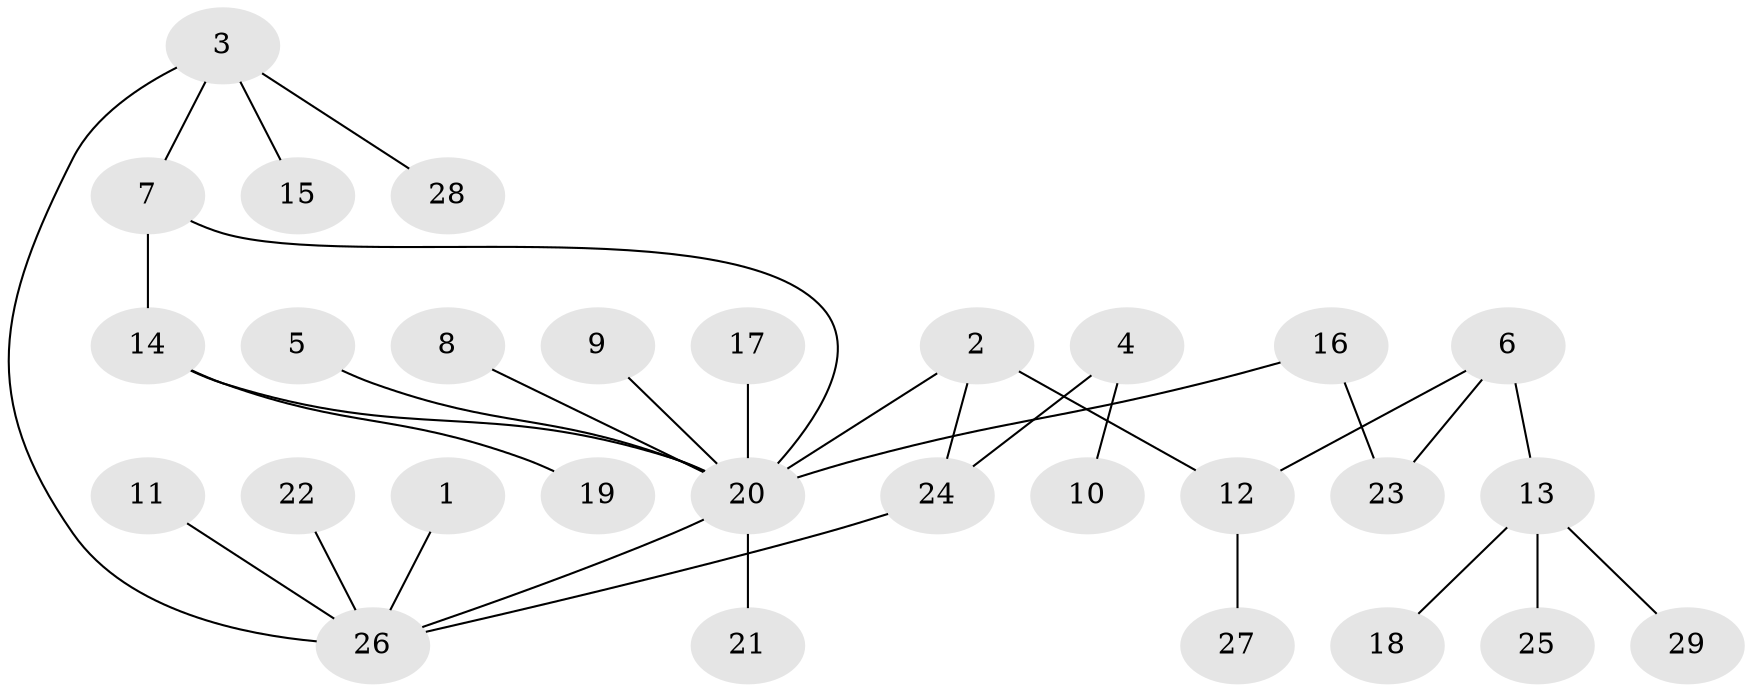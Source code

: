 // original degree distribution, {12: 0.017543859649122806, 3: 0.10526315789473684, 8: 0.017543859649122806, 5: 0.07017543859649122, 1: 0.631578947368421, 4: 0.05263157894736842, 2: 0.08771929824561403, 6: 0.017543859649122806}
// Generated by graph-tools (version 1.1) at 2025/01/03/09/25 03:01:55]
// undirected, 29 vertices, 32 edges
graph export_dot {
graph [start="1"]
  node [color=gray90,style=filled];
  1;
  2;
  3;
  4;
  5;
  6;
  7;
  8;
  9;
  10;
  11;
  12;
  13;
  14;
  15;
  16;
  17;
  18;
  19;
  20;
  21;
  22;
  23;
  24;
  25;
  26;
  27;
  28;
  29;
  1 -- 26 [weight=1.0];
  2 -- 12 [weight=1.0];
  2 -- 20 [weight=1.0];
  2 -- 24 [weight=1.0];
  3 -- 7 [weight=1.0];
  3 -- 15 [weight=1.0];
  3 -- 26 [weight=1.0];
  3 -- 28 [weight=1.0];
  4 -- 10 [weight=1.0];
  4 -- 24 [weight=1.0];
  5 -- 20 [weight=1.0];
  6 -- 12 [weight=1.0];
  6 -- 13 [weight=2.0];
  6 -- 23 [weight=1.0];
  7 -- 14 [weight=1.0];
  7 -- 20 [weight=1.0];
  8 -- 20 [weight=1.0];
  9 -- 20 [weight=1.0];
  11 -- 26 [weight=1.0];
  12 -- 27 [weight=1.0];
  13 -- 18 [weight=1.0];
  13 -- 25 [weight=1.0];
  13 -- 29 [weight=1.0];
  14 -- 19 [weight=1.0];
  14 -- 20 [weight=1.0];
  16 -- 20 [weight=1.0];
  16 -- 23 [weight=1.0];
  17 -- 20 [weight=1.0];
  20 -- 21 [weight=1.0];
  20 -- 26 [weight=1.0];
  22 -- 26 [weight=1.0];
  24 -- 26 [weight=1.0];
}
